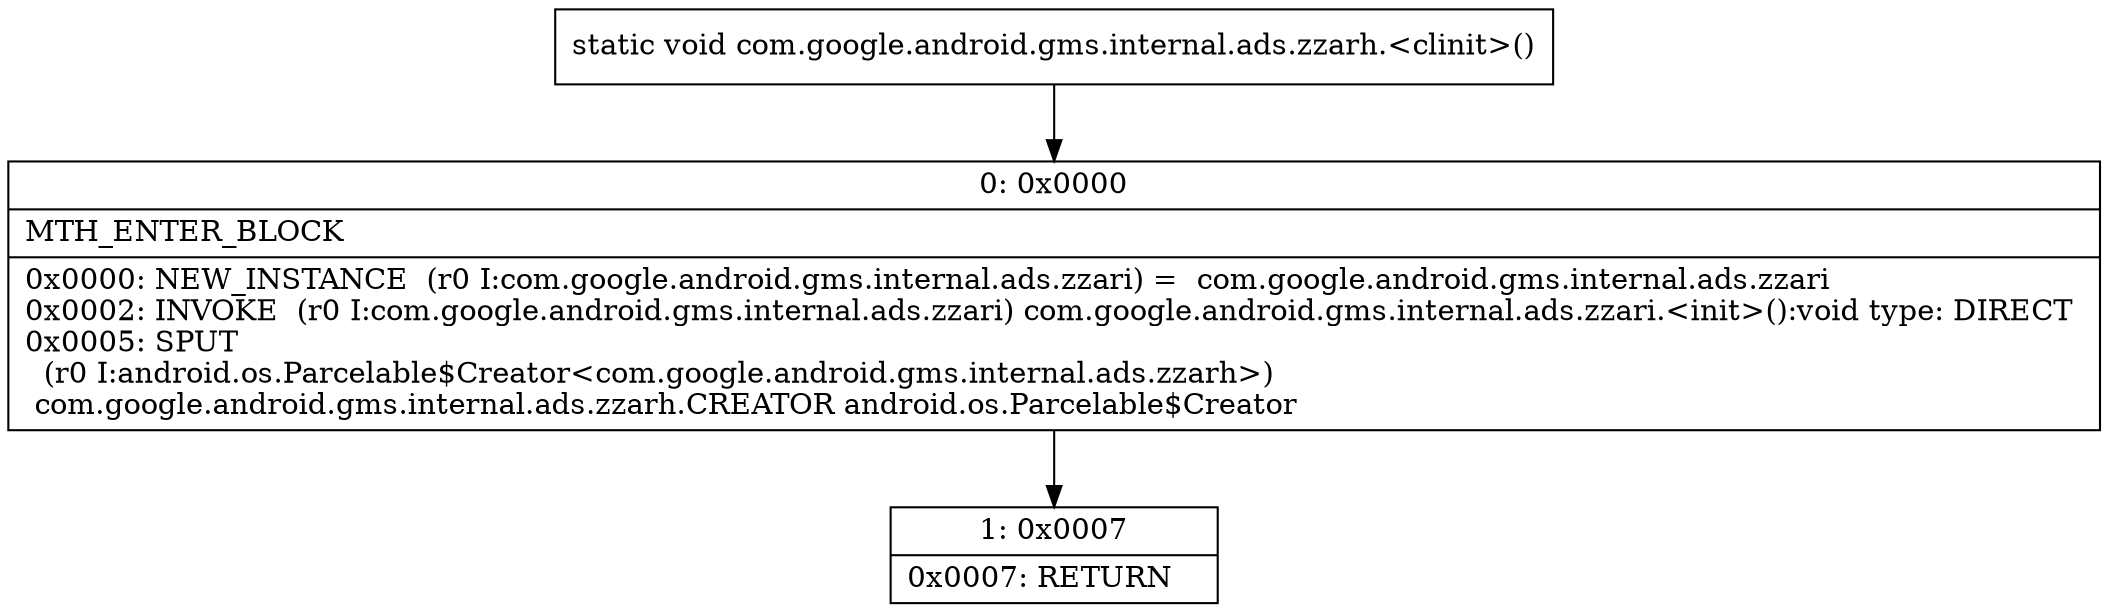 digraph "CFG forcom.google.android.gms.internal.ads.zzarh.\<clinit\>()V" {
Node_0 [shape=record,label="{0\:\ 0x0000|MTH_ENTER_BLOCK\l|0x0000: NEW_INSTANCE  (r0 I:com.google.android.gms.internal.ads.zzari) =  com.google.android.gms.internal.ads.zzari \l0x0002: INVOKE  (r0 I:com.google.android.gms.internal.ads.zzari) com.google.android.gms.internal.ads.zzari.\<init\>():void type: DIRECT \l0x0005: SPUT  \l  (r0 I:android.os.Parcelable$Creator\<com.google.android.gms.internal.ads.zzarh\>)\l com.google.android.gms.internal.ads.zzarh.CREATOR android.os.Parcelable$Creator \l}"];
Node_1 [shape=record,label="{1\:\ 0x0007|0x0007: RETURN   \l}"];
MethodNode[shape=record,label="{static void com.google.android.gms.internal.ads.zzarh.\<clinit\>() }"];
MethodNode -> Node_0;
Node_0 -> Node_1;
}

